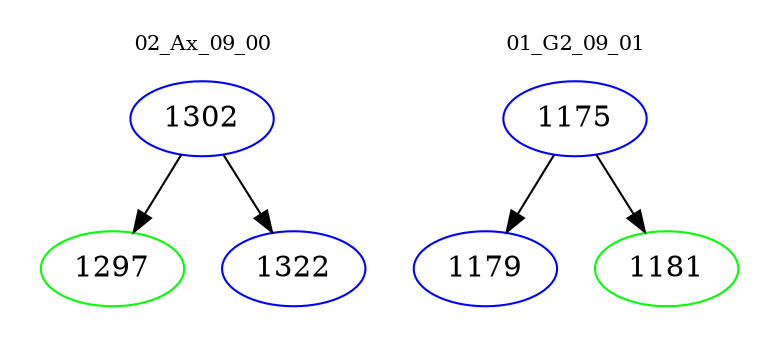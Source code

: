 digraph{
subgraph cluster_0 {
color = white
label = "02_Ax_09_00";
fontsize=10;
T0_1302 [label="1302", color="blue"]
T0_1302 -> T0_1297 [color="black"]
T0_1297 [label="1297", color="green"]
T0_1302 -> T0_1322 [color="black"]
T0_1322 [label="1322", color="blue"]
}
subgraph cluster_1 {
color = white
label = "01_G2_09_01";
fontsize=10;
T1_1175 [label="1175", color="blue"]
T1_1175 -> T1_1179 [color="black"]
T1_1179 [label="1179", color="blue"]
T1_1175 -> T1_1181 [color="black"]
T1_1181 [label="1181", color="green"]
}
}
